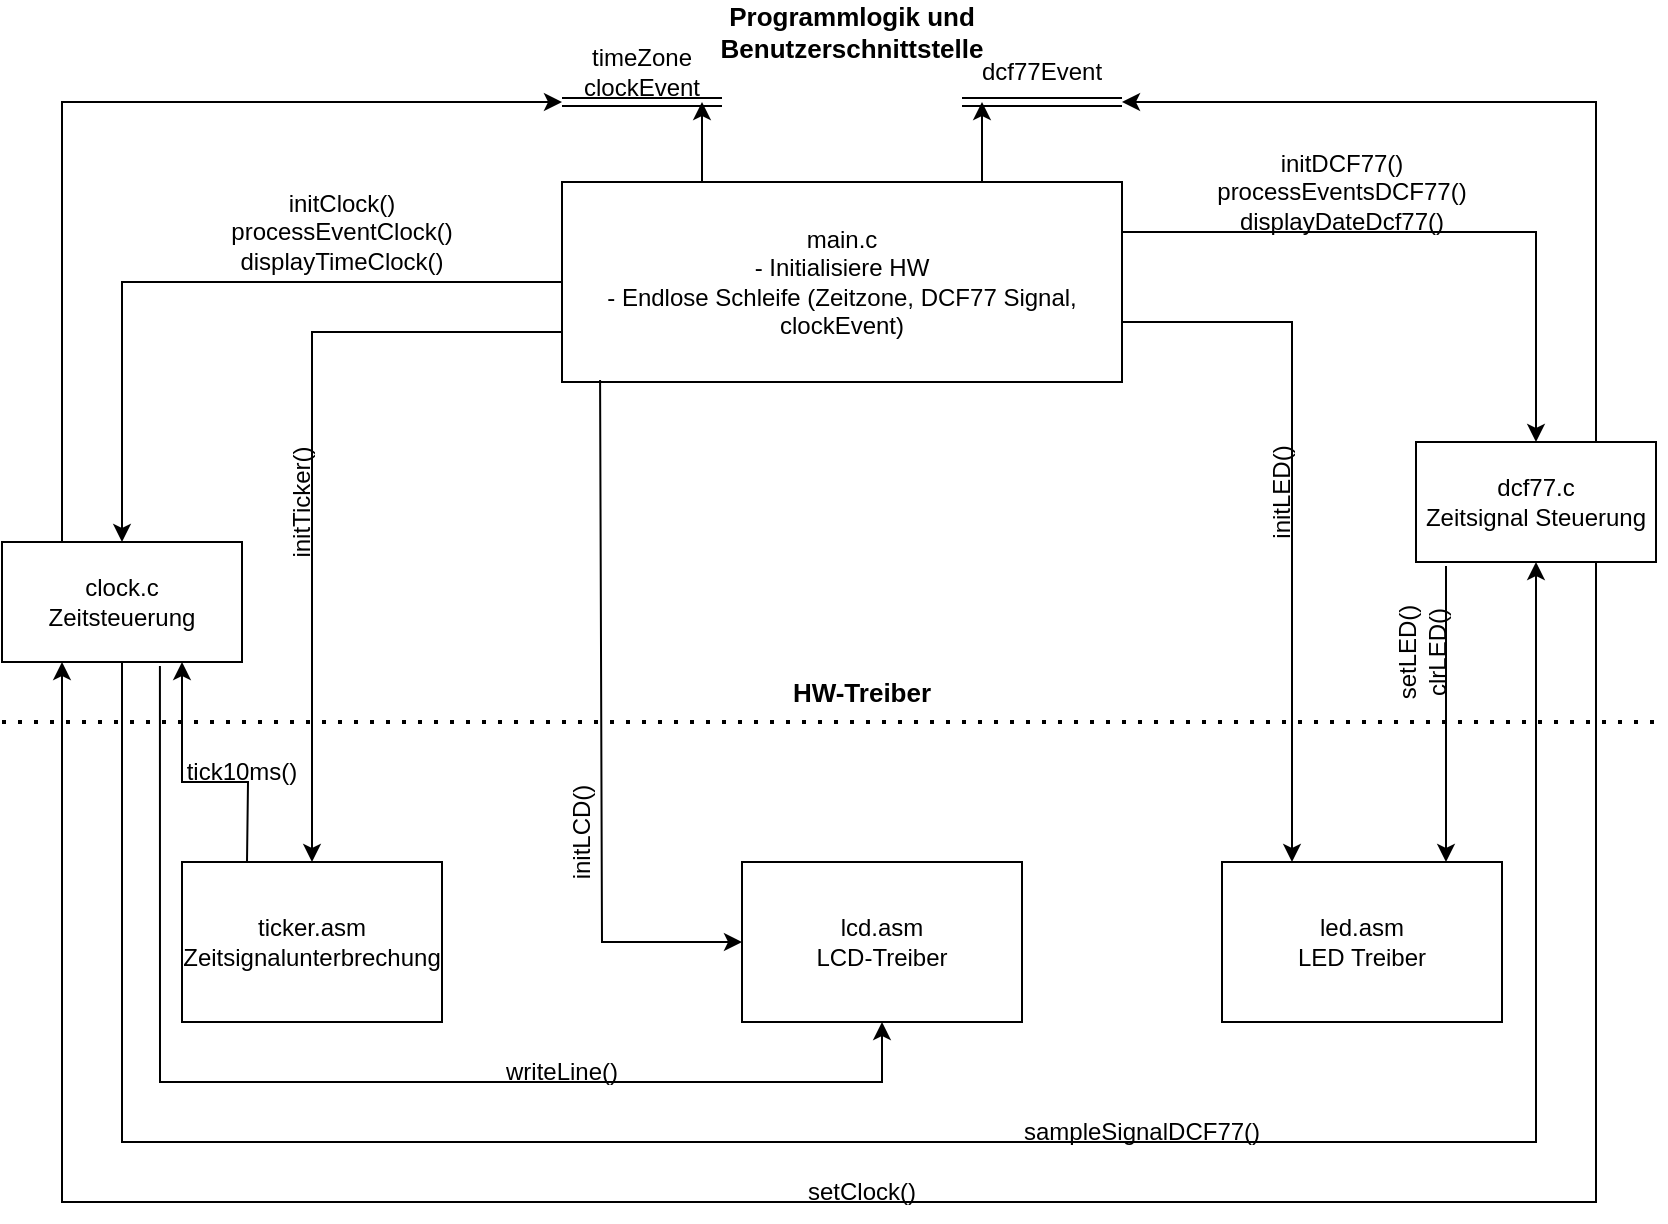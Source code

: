 <mxfile version="22.1.11" type="device">
  <diagram name="Seite-1" id="LL14OvgYg-BKjeFiTKRa">
    <mxGraphModel dx="2261" dy="746" grid="1" gridSize="10" guides="1" tooltips="1" connect="1" arrows="1" fold="1" page="1" pageScale="1" pageWidth="827" pageHeight="1169" math="0" shadow="0">
      <root>
        <mxCell id="0" />
        <mxCell id="1" parent="0" />
        <mxCell id="VNylfSBX1K5dvDVhwrZL-3" value="main.c&lt;br&gt;- Initialisiere HW&lt;br&gt;- Endlose Schleife (Zeitzone, DCF77 Signal, clockEvent)" style="rounded=0;whiteSpace=wrap;html=1;" parent="1" vertex="1">
          <mxGeometry x="280" y="90" width="280" height="100" as="geometry" />
        </mxCell>
        <mxCell id="VNylfSBX1K5dvDVhwrZL-5" value="lcd.asm&lt;br&gt;LCD-Treiber" style="rounded=0;whiteSpace=wrap;html=1;" parent="1" vertex="1">
          <mxGeometry x="370" y="430" width="140" height="80" as="geometry" />
        </mxCell>
        <mxCell id="VNylfSBX1K5dvDVhwrZL-6" value="ticker.asm&lt;br&gt;Zeitsignalunterbrechung" style="rounded=0;whiteSpace=wrap;html=1;" parent="1" vertex="1">
          <mxGeometry x="90" y="430" width="130" height="80" as="geometry" />
        </mxCell>
        <mxCell id="VNylfSBX1K5dvDVhwrZL-7" value="led.asm&lt;br&gt;LED Treiber" style="rounded=0;whiteSpace=wrap;html=1;" parent="1" vertex="1">
          <mxGeometry x="610" y="430" width="140" height="80" as="geometry" />
        </mxCell>
        <mxCell id="VNylfSBX1K5dvDVhwrZL-38" value="initTicker()" style="text;html=1;strokeColor=none;fillColor=none;align=center;verticalAlign=middle;whiteSpace=wrap;rounded=0;rotation=270;" parent="1" vertex="1">
          <mxGeometry x="120" y="235" width="60" height="30" as="geometry" />
        </mxCell>
        <mxCell id="VNylfSBX1K5dvDVhwrZL-47" value="&lt;b&gt;&lt;font style=&quot;font-size: 13px;&quot;&gt;Programmlogik und Benutzerschnittstelle&lt;/font&gt;&lt;/b&gt;" style="text;html=1;strokeColor=none;fillColor=none;align=center;verticalAlign=middle;whiteSpace=wrap;rounded=0;" parent="1" vertex="1">
          <mxGeometry x="360" width="130" height="30" as="geometry" />
        </mxCell>
        <mxCell id="VNylfSBX1K5dvDVhwrZL-49" value="&lt;b&gt;&lt;font style=&quot;font-size: 13px;&quot;&gt;HW-Treiber&lt;/font&gt;&lt;/b&gt;" style="text;html=1;strokeColor=none;fillColor=none;align=center;verticalAlign=middle;whiteSpace=wrap;rounded=0;" parent="1" vertex="1">
          <mxGeometry x="390" y="330" width="80" height="30" as="geometry" />
        </mxCell>
        <mxCell id="XX2IU6tDLI5k3P0KgU-E-2" value="" style="endArrow=classic;html=1;rounded=0;exitX=0;exitY=0.75;exitDx=0;exitDy=0;entryX=0.5;entryY=0;entryDx=0;entryDy=0;" edge="1" parent="1" source="VNylfSBX1K5dvDVhwrZL-3" target="VNylfSBX1K5dvDVhwrZL-6">
          <mxGeometry width="50" height="50" relative="1" as="geometry">
            <mxPoint x="410" y="410" as="sourcePoint" />
            <mxPoint x="120" y="180" as="targetPoint" />
            <Array as="points">
              <mxPoint x="155" y="165" />
            </Array>
          </mxGeometry>
        </mxCell>
        <mxCell id="XX2IU6tDLI5k3P0KgU-E-3" value="" style="endArrow=classic;html=1;rounded=0;exitX=0;exitY=0.5;exitDx=0;exitDy=0;entryX=0.5;entryY=0;entryDx=0;entryDy=0;" edge="1" parent="1" source="VNylfSBX1K5dvDVhwrZL-3" target="XX2IU6tDLI5k3P0KgU-E-7">
          <mxGeometry width="50" height="50" relative="1" as="geometry">
            <mxPoint x="410" y="410" as="sourcePoint" />
            <mxPoint x="460" y="360" as="targetPoint" />
            <Array as="points">
              <mxPoint x="60" y="140" />
            </Array>
          </mxGeometry>
        </mxCell>
        <mxCell id="XX2IU6tDLI5k3P0KgU-E-4" value="" style="endArrow=classic;html=1;rounded=0;exitX=0.068;exitY=0.99;exitDx=0;exitDy=0;entryX=0;entryY=0.5;entryDx=0;entryDy=0;exitPerimeter=0;" edge="1" parent="1" source="VNylfSBX1K5dvDVhwrZL-3" target="VNylfSBX1K5dvDVhwrZL-5">
          <mxGeometry width="50" height="50" relative="1" as="geometry">
            <mxPoint x="410" y="410" as="sourcePoint" />
            <mxPoint x="460" y="360" as="targetPoint" />
            <Array as="points">
              <mxPoint x="300" y="470" />
            </Array>
          </mxGeometry>
        </mxCell>
        <mxCell id="XX2IU6tDLI5k3P0KgU-E-5" value="initLCD()" style="text;html=1;strokeColor=none;fillColor=none;align=center;verticalAlign=middle;whiteSpace=wrap;rounded=0;rotation=270;" vertex="1" parent="1">
          <mxGeometry x="260" y="400" width="60" height="30" as="geometry" />
        </mxCell>
        <mxCell id="XX2IU6tDLI5k3P0KgU-E-7" value="clock.c&lt;br&gt;Zeitsteuerung" style="rounded=0;whiteSpace=wrap;html=1;" vertex="1" parent="1">
          <mxGeometry y="270" width="120" height="60" as="geometry" />
        </mxCell>
        <mxCell id="XX2IU6tDLI5k3P0KgU-E-9" value="initClock()&lt;br&gt;&lt;div style=&quot;&quot;&gt;&lt;span style=&quot;background-color: initial;&quot;&gt;processEventClock()&lt;/span&gt;&lt;/div&gt;&lt;div style=&quot;&quot;&gt;&lt;span style=&quot;background-color: initial;&quot;&gt;displayTimeClock()&lt;/span&gt;&lt;/div&gt;" style="text;html=1;strokeColor=none;fillColor=none;align=center;verticalAlign=middle;whiteSpace=wrap;rounded=0;" vertex="1" parent="1">
          <mxGeometry x="140" y="100" width="60" height="30" as="geometry" />
        </mxCell>
        <mxCell id="XX2IU6tDLI5k3P0KgU-E-10" value="dcf77.c&lt;br&gt;Zeitsignal Steuerung" style="rounded=0;whiteSpace=wrap;html=1;" vertex="1" parent="1">
          <mxGeometry x="707" y="220" width="120" height="60" as="geometry" />
        </mxCell>
        <mxCell id="XX2IU6tDLI5k3P0KgU-E-11" value="" style="endArrow=classic;html=1;rounded=0;exitX=1;exitY=0.25;exitDx=0;exitDy=0;entryX=0.5;entryY=0;entryDx=0;entryDy=0;" edge="1" parent="1" source="VNylfSBX1K5dvDVhwrZL-3" target="XX2IU6tDLI5k3P0KgU-E-10">
          <mxGeometry width="50" height="50" relative="1" as="geometry">
            <mxPoint x="410" y="410" as="sourcePoint" />
            <mxPoint x="460" y="360" as="targetPoint" />
            <Array as="points">
              <mxPoint x="767" y="115" />
            </Array>
          </mxGeometry>
        </mxCell>
        <mxCell id="XX2IU6tDLI5k3P0KgU-E-12" value="initDCF77()&lt;br&gt;processEventsDCF77()&lt;br&gt;displayDateDcf77()" style="text;html=1;strokeColor=none;fillColor=none;align=center;verticalAlign=middle;whiteSpace=wrap;rounded=0;" vertex="1" parent="1">
          <mxGeometry x="640" y="80" width="60" height="30" as="geometry" />
        </mxCell>
        <mxCell id="XX2IU6tDLI5k3P0KgU-E-17" value="" style="endArrow=none;dashed=1;html=1;dashPattern=1 3;strokeWidth=2;rounded=0;" edge="1" parent="1">
          <mxGeometry width="50" height="50" relative="1" as="geometry">
            <mxPoint y="360" as="sourcePoint" />
            <mxPoint x="830" y="360" as="targetPoint" />
          </mxGeometry>
        </mxCell>
        <mxCell id="XX2IU6tDLI5k3P0KgU-E-18" value="" style="endArrow=classic;html=1;rounded=0;entryX=0.25;entryY=0;entryDx=0;entryDy=0;" edge="1" parent="1" target="VNylfSBX1K5dvDVhwrZL-7">
          <mxGeometry width="50" height="50" relative="1" as="geometry">
            <mxPoint x="560" y="160" as="sourcePoint" />
            <mxPoint x="460" y="360" as="targetPoint" />
            <Array as="points">
              <mxPoint x="645" y="160" />
            </Array>
          </mxGeometry>
        </mxCell>
        <mxCell id="XX2IU6tDLI5k3P0KgU-E-19" value="initLED()" style="text;html=1;strokeColor=none;fillColor=none;align=center;verticalAlign=middle;whiteSpace=wrap;rounded=0;rotation=270;" vertex="1" parent="1">
          <mxGeometry x="610" y="230" width="60" height="30" as="geometry" />
        </mxCell>
        <mxCell id="XX2IU6tDLI5k3P0KgU-E-20" value="" style="shape=link;html=1;rounded=0;" edge="1" parent="1">
          <mxGeometry relative="1" as="geometry">
            <mxPoint x="280" y="50" as="sourcePoint" />
            <mxPoint x="360" y="50" as="targetPoint" />
          </mxGeometry>
        </mxCell>
        <mxCell id="XX2IU6tDLI5k3P0KgU-E-22" value="" style="endArrow=classic;html=1;rounded=0;exitX=0.25;exitY=0;exitDx=0;exitDy=0;exitPerimeter=0;" edge="1" parent="1" source="XX2IU6tDLI5k3P0KgU-E-7">
          <mxGeometry width="50" height="50" relative="1" as="geometry">
            <mxPoint x="30" y="260" as="sourcePoint" />
            <mxPoint x="280" y="50" as="targetPoint" />
            <Array as="points">
              <mxPoint x="30" y="50" />
            </Array>
          </mxGeometry>
        </mxCell>
        <mxCell id="XX2IU6tDLI5k3P0KgU-E-23" value="" style="endArrow=classic;html=1;rounded=0;exitX=0.25;exitY=0;exitDx=0;exitDy=0;" edge="1" parent="1" source="VNylfSBX1K5dvDVhwrZL-3">
          <mxGeometry width="50" height="50" relative="1" as="geometry">
            <mxPoint x="410" y="210" as="sourcePoint" />
            <mxPoint x="350" y="50" as="targetPoint" />
          </mxGeometry>
        </mxCell>
        <mxCell id="XX2IU6tDLI5k3P0KgU-E-24" value="timeZone&lt;br&gt;clockEvent" style="text;html=1;strokeColor=none;fillColor=none;align=center;verticalAlign=middle;whiteSpace=wrap;rounded=0;" vertex="1" parent="1">
          <mxGeometry x="290" y="20" width="60" height="30" as="geometry" />
        </mxCell>
        <mxCell id="XX2IU6tDLI5k3P0KgU-E-26" value="" style="shape=link;html=1;rounded=0;" edge="1" parent="1">
          <mxGeometry relative="1" as="geometry">
            <mxPoint x="480" y="50" as="sourcePoint" />
            <mxPoint x="560" y="50" as="targetPoint" />
          </mxGeometry>
        </mxCell>
        <mxCell id="XX2IU6tDLI5k3P0KgU-E-27" value="dcf77Event" style="text;html=1;strokeColor=none;fillColor=none;align=center;verticalAlign=middle;whiteSpace=wrap;rounded=0;" vertex="1" parent="1">
          <mxGeometry x="490" y="20" width="60" height="30" as="geometry" />
        </mxCell>
        <mxCell id="XX2IU6tDLI5k3P0KgU-E-28" value="" style="endArrow=classic;html=1;rounded=0;exitX=0.75;exitY=0;exitDx=0;exitDy=0;entryX=0;entryY=1;entryDx=0;entryDy=0;entryPerimeter=0;" edge="1" parent="1" source="VNylfSBX1K5dvDVhwrZL-3" target="XX2IU6tDLI5k3P0KgU-E-27">
          <mxGeometry width="50" height="50" relative="1" as="geometry">
            <mxPoint x="410" y="210" as="sourcePoint" />
            <mxPoint x="490" y="60" as="targetPoint" />
          </mxGeometry>
        </mxCell>
        <mxCell id="XX2IU6tDLI5k3P0KgU-E-29" value="" style="endArrow=classic;html=1;rounded=0;exitX=0.75;exitY=0;exitDx=0;exitDy=0;" edge="1" parent="1" source="XX2IU6tDLI5k3P0KgU-E-10">
          <mxGeometry width="50" height="50" relative="1" as="geometry">
            <mxPoint x="410" y="210" as="sourcePoint" />
            <mxPoint x="560" y="50" as="targetPoint" />
            <Array as="points">
              <mxPoint x="797" y="50" />
            </Array>
          </mxGeometry>
        </mxCell>
        <mxCell id="XX2IU6tDLI5k3P0KgU-E-31" value="" style="endArrow=classic;html=1;rounded=0;exitX=0.658;exitY=1.033;exitDx=0;exitDy=0;exitPerimeter=0;entryX=0.5;entryY=1;entryDx=0;entryDy=0;" edge="1" parent="1" source="XX2IU6tDLI5k3P0KgU-E-7" target="VNylfSBX1K5dvDVhwrZL-5">
          <mxGeometry width="50" height="50" relative="1" as="geometry">
            <mxPoint x="410" y="310" as="sourcePoint" />
            <mxPoint x="460" y="260" as="targetPoint" />
            <Array as="points">
              <mxPoint x="79" y="540" />
              <mxPoint x="440" y="540" />
            </Array>
          </mxGeometry>
        </mxCell>
        <mxCell id="XX2IU6tDLI5k3P0KgU-E-32" value="writeLine()" style="text;html=1;strokeColor=none;fillColor=none;align=center;verticalAlign=middle;whiteSpace=wrap;rounded=0;" vertex="1" parent="1">
          <mxGeometry x="250" y="520" width="60" height="30" as="geometry" />
        </mxCell>
        <mxCell id="XX2IU6tDLI5k3P0KgU-E-33" value="" style="endArrow=classic;html=1;rounded=0;exitX=0.5;exitY=1;exitDx=0;exitDy=0;entryX=0.5;entryY=1;entryDx=0;entryDy=0;" edge="1" parent="1" source="XX2IU6tDLI5k3P0KgU-E-7" target="XX2IU6tDLI5k3P0KgU-E-10">
          <mxGeometry width="50" height="50" relative="1" as="geometry">
            <mxPoint x="410" y="410" as="sourcePoint" />
            <mxPoint x="460" y="360" as="targetPoint" />
            <Array as="points">
              <mxPoint x="60" y="570" />
              <mxPoint x="767" y="570" />
            </Array>
          </mxGeometry>
        </mxCell>
        <mxCell id="XX2IU6tDLI5k3P0KgU-E-34" value="sampleSignalDCF77()" style="text;html=1;strokeColor=none;fillColor=none;align=center;verticalAlign=middle;whiteSpace=wrap;rounded=0;" vertex="1" parent="1">
          <mxGeometry x="540" y="550" width="60" height="30" as="geometry" />
        </mxCell>
        <mxCell id="XX2IU6tDLI5k3P0KgU-E-36" value="" style="endArrow=classic;html=1;rounded=0;exitX=0.75;exitY=1;exitDx=0;exitDy=0;entryX=0.25;entryY=1;entryDx=0;entryDy=0;" edge="1" parent="1" source="XX2IU6tDLI5k3P0KgU-E-10" target="XX2IU6tDLI5k3P0KgU-E-7">
          <mxGeometry width="50" height="50" relative="1" as="geometry">
            <mxPoint x="410" y="410" as="sourcePoint" />
            <mxPoint x="460" y="360" as="targetPoint" />
            <Array as="points">
              <mxPoint x="797" y="600" />
              <mxPoint x="30" y="600" />
            </Array>
          </mxGeometry>
        </mxCell>
        <mxCell id="XX2IU6tDLI5k3P0KgU-E-37" value="setClock()" style="text;html=1;strokeColor=none;fillColor=none;align=center;verticalAlign=middle;whiteSpace=wrap;rounded=0;" vertex="1" parent="1">
          <mxGeometry x="400" y="580" width="60" height="30" as="geometry" />
        </mxCell>
        <mxCell id="XX2IU6tDLI5k3P0KgU-E-38" value="" style="endArrow=classic;html=1;rounded=0;exitX=0.125;exitY=1.033;exitDx=0;exitDy=0;exitPerimeter=0;entryX=0.8;entryY=0;entryDx=0;entryDy=0;entryPerimeter=0;" edge="1" parent="1" source="XX2IU6tDLI5k3P0KgU-E-10" target="VNylfSBX1K5dvDVhwrZL-7">
          <mxGeometry width="50" height="50" relative="1" as="geometry">
            <mxPoint x="410" y="410" as="sourcePoint" />
            <mxPoint x="460" y="360" as="targetPoint" />
          </mxGeometry>
        </mxCell>
        <mxCell id="XX2IU6tDLI5k3P0KgU-E-39" value="setLED()&lt;br&gt;clrLED()" style="text;html=1;strokeColor=none;fillColor=none;align=center;verticalAlign=middle;whiteSpace=wrap;rounded=0;rotation=270;" vertex="1" parent="1">
          <mxGeometry x="680" y="310" width="60" height="30" as="geometry" />
        </mxCell>
        <mxCell id="XX2IU6tDLI5k3P0KgU-E-40" value="" style="endArrow=classic;html=1;rounded=0;exitX=0.25;exitY=0;exitDx=0;exitDy=0;entryX=0.75;entryY=1;entryDx=0;entryDy=0;" edge="1" parent="1" source="VNylfSBX1K5dvDVhwrZL-6" target="XX2IU6tDLI5k3P0KgU-E-7">
          <mxGeometry width="50" height="50" relative="1" as="geometry">
            <mxPoint x="410" y="410" as="sourcePoint" />
            <mxPoint x="100" y="390" as="targetPoint" />
            <Array as="points">
              <mxPoint x="123" y="390" />
              <mxPoint x="90" y="390" />
            </Array>
          </mxGeometry>
        </mxCell>
        <mxCell id="XX2IU6tDLI5k3P0KgU-E-41" value="tick10ms()" style="text;html=1;strokeColor=none;fillColor=none;align=center;verticalAlign=middle;whiteSpace=wrap;rounded=0;" vertex="1" parent="1">
          <mxGeometry x="90" y="370" width="60" height="30" as="geometry" />
        </mxCell>
      </root>
    </mxGraphModel>
  </diagram>
</mxfile>
